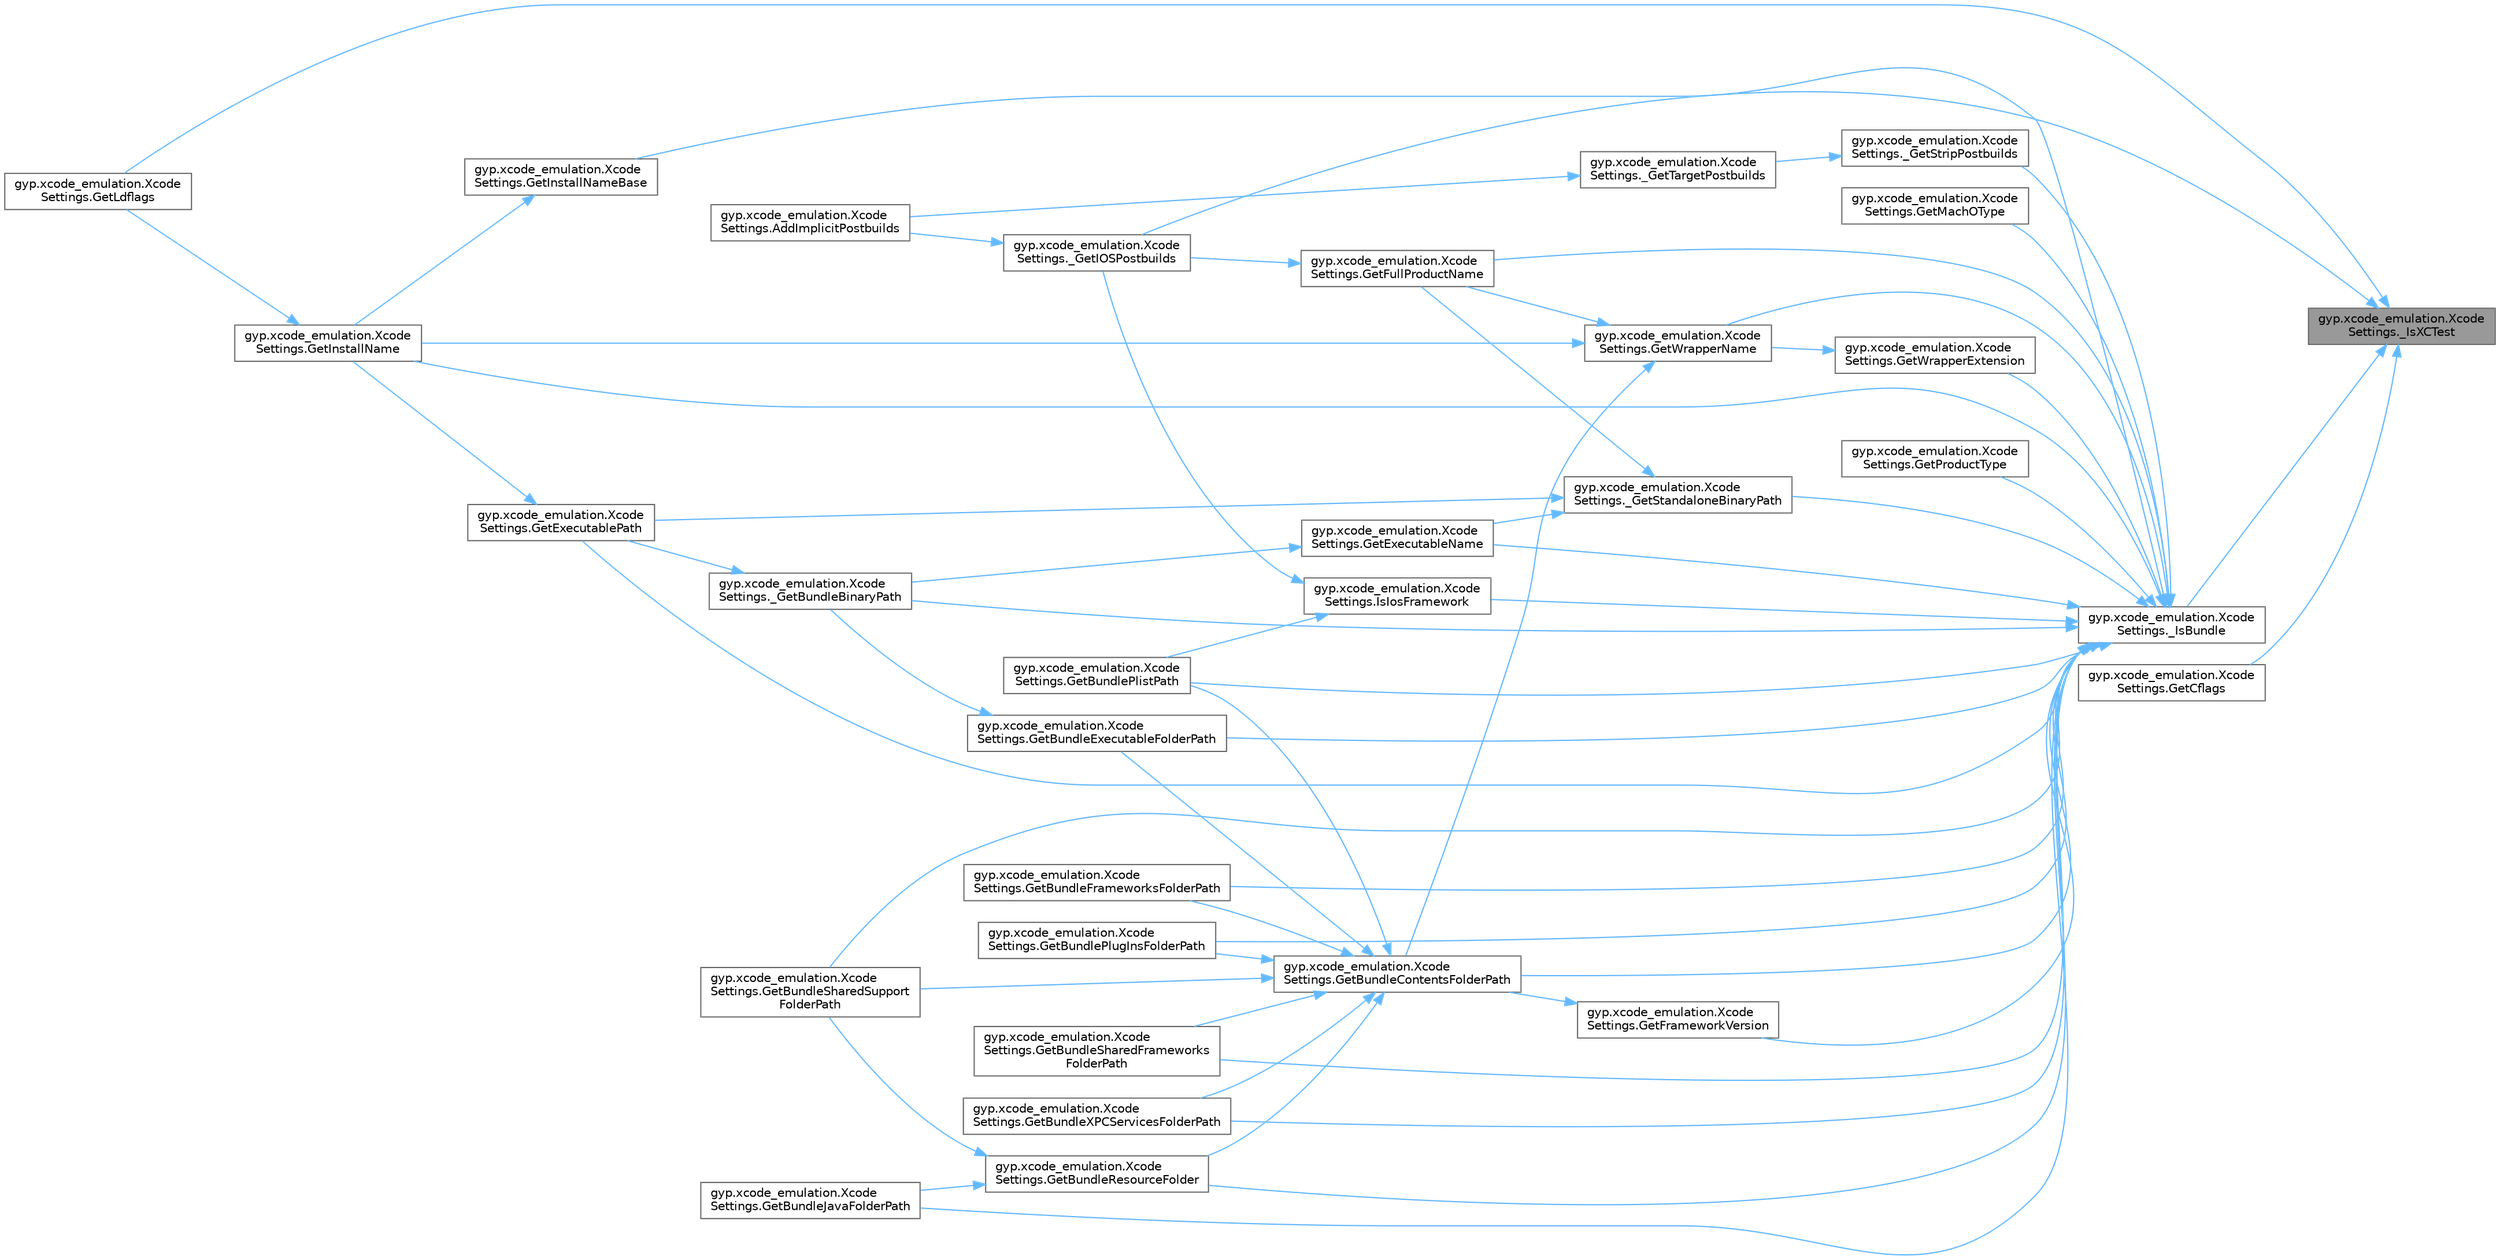 digraph "gyp.xcode_emulation.XcodeSettings._IsXCTest"
{
 // LATEX_PDF_SIZE
  bgcolor="transparent";
  edge [fontname=Helvetica,fontsize=10,labelfontname=Helvetica,labelfontsize=10];
  node [fontname=Helvetica,fontsize=10,shape=box,height=0.2,width=0.4];
  rankdir="RL";
  Node1 [id="Node000001",label="gyp.xcode_emulation.Xcode\lSettings._IsXCTest",height=0.2,width=0.4,color="gray40", fillcolor="grey60", style="filled", fontcolor="black",tooltip=" "];
  Node1 -> Node2 [id="edge1_Node000001_Node000002",dir="back",color="steelblue1",style="solid",tooltip=" "];
  Node2 [id="Node000002",label="gyp.xcode_emulation.Xcode\lSettings._GetIOSPostbuilds",height=0.2,width=0.4,color="grey40", fillcolor="white", style="filled",URL="$classgyp_1_1xcode__emulation_1_1_xcode_settings.html#a4ea4abe0aac0d48eb66682ddd9f6122d",tooltip=" "];
  Node2 -> Node3 [id="edge2_Node000002_Node000003",dir="back",color="steelblue1",style="solid",tooltip=" "];
  Node3 [id="Node000003",label="gyp.xcode_emulation.Xcode\lSettings.AddImplicitPostbuilds",height=0.2,width=0.4,color="grey40", fillcolor="white", style="filled",URL="$classgyp_1_1xcode__emulation_1_1_xcode_settings.html#a5eac786a969e48cc405655757e33f52a",tooltip=" "];
  Node1 -> Node4 [id="edge3_Node000001_Node000004",dir="back",color="steelblue1",style="solid",tooltip=" "];
  Node4 [id="Node000004",label="gyp.xcode_emulation.Xcode\lSettings._IsBundle",height=0.2,width=0.4,color="grey40", fillcolor="white", style="filled",URL="$classgyp_1_1xcode__emulation_1_1_xcode_settings.html#ace3d43d99d3685687b42255850e78259",tooltip=" "];
  Node4 -> Node5 [id="edge4_Node000004_Node000005",dir="back",color="steelblue1",style="solid",tooltip=" "];
  Node5 [id="Node000005",label="gyp.xcode_emulation.Xcode\lSettings._GetBundleBinaryPath",height=0.2,width=0.4,color="grey40", fillcolor="white", style="filled",URL="$classgyp_1_1xcode__emulation_1_1_xcode_settings.html#a57e29012060beb42f9d01d9ec78364a8",tooltip=" "];
  Node5 -> Node6 [id="edge5_Node000005_Node000006",dir="back",color="steelblue1",style="solid",tooltip=" "];
  Node6 [id="Node000006",label="gyp.xcode_emulation.Xcode\lSettings.GetExecutablePath",height=0.2,width=0.4,color="grey40", fillcolor="white", style="filled",URL="$classgyp_1_1xcode__emulation_1_1_xcode_settings.html#aea50ebe98b35634d5ef740e342cf4bfb",tooltip=" "];
  Node6 -> Node7 [id="edge6_Node000006_Node000007",dir="back",color="steelblue1",style="solid",tooltip=" "];
  Node7 [id="Node000007",label="gyp.xcode_emulation.Xcode\lSettings.GetInstallName",height=0.2,width=0.4,color="grey40", fillcolor="white", style="filled",URL="$classgyp_1_1xcode__emulation_1_1_xcode_settings.html#aeedc331afbe04737c26ddd2c48dbffdf",tooltip=" "];
  Node7 -> Node8 [id="edge7_Node000007_Node000008",dir="back",color="steelblue1",style="solid",tooltip=" "];
  Node8 [id="Node000008",label="gyp.xcode_emulation.Xcode\lSettings.GetLdflags",height=0.2,width=0.4,color="grey40", fillcolor="white", style="filled",URL="$classgyp_1_1xcode__emulation_1_1_xcode_settings.html#ae7fa6af002ba474b27d494baed3937c3",tooltip=" "];
  Node4 -> Node9 [id="edge8_Node000004_Node000009",dir="back",color="steelblue1",style="solid",tooltip=" "];
  Node9 [id="Node000009",label="gyp.xcode_emulation.Xcode\lSettings._GetStandaloneBinaryPath",height=0.2,width=0.4,color="grey40", fillcolor="white", style="filled",URL="$classgyp_1_1xcode__emulation_1_1_xcode_settings.html#a180a21766c7b2d9e68070996534a04e0",tooltip=" "];
  Node9 -> Node10 [id="edge9_Node000009_Node000010",dir="back",color="steelblue1",style="solid",tooltip=" "];
  Node10 [id="Node000010",label="gyp.xcode_emulation.Xcode\lSettings.GetExecutableName",height=0.2,width=0.4,color="grey40", fillcolor="white", style="filled",URL="$classgyp_1_1xcode__emulation_1_1_xcode_settings.html#aa0cb8a11f95260a02dd60ae5dae13fee",tooltip=" "];
  Node10 -> Node5 [id="edge10_Node000010_Node000005",dir="back",color="steelblue1",style="solid",tooltip=" "];
  Node9 -> Node6 [id="edge11_Node000009_Node000006",dir="back",color="steelblue1",style="solid",tooltip=" "];
  Node9 -> Node11 [id="edge12_Node000009_Node000011",dir="back",color="steelblue1",style="solid",tooltip=" "];
  Node11 [id="Node000011",label="gyp.xcode_emulation.Xcode\lSettings.GetFullProductName",height=0.2,width=0.4,color="grey40", fillcolor="white", style="filled",URL="$classgyp_1_1xcode__emulation_1_1_xcode_settings.html#acd680a74d574ba98a5cd4095ad1a0e7a",tooltip=" "];
  Node11 -> Node2 [id="edge13_Node000011_Node000002",dir="back",color="steelblue1",style="solid",tooltip=" "];
  Node4 -> Node12 [id="edge14_Node000004_Node000012",dir="back",color="steelblue1",style="solid",tooltip=" "];
  Node12 [id="Node000012",label="gyp.xcode_emulation.Xcode\lSettings._GetStripPostbuilds",height=0.2,width=0.4,color="grey40", fillcolor="white", style="filled",URL="$classgyp_1_1xcode__emulation_1_1_xcode_settings.html#ae0f6472f3ecd4eec0a0e02881f99abbe",tooltip=" "];
  Node12 -> Node13 [id="edge15_Node000012_Node000013",dir="back",color="steelblue1",style="solid",tooltip=" "];
  Node13 [id="Node000013",label="gyp.xcode_emulation.Xcode\lSettings._GetTargetPostbuilds",height=0.2,width=0.4,color="grey40", fillcolor="white", style="filled",URL="$classgyp_1_1xcode__emulation_1_1_xcode_settings.html#ae2adf149a78702f85041ffdb15862a8a",tooltip=" "];
  Node13 -> Node3 [id="edge16_Node000013_Node000003",dir="back",color="steelblue1",style="solid",tooltip=" "];
  Node4 -> Node14 [id="edge17_Node000004_Node000014",dir="back",color="steelblue1",style="solid",tooltip=" "];
  Node14 [id="Node000014",label="gyp.xcode_emulation.Xcode\lSettings.GetBundleContentsFolderPath",height=0.2,width=0.4,color="grey40", fillcolor="white", style="filled",URL="$classgyp_1_1xcode__emulation_1_1_xcode_settings.html#a03b1307dbbda2138f7e6921e96f4b3e1",tooltip=" "];
  Node14 -> Node15 [id="edge18_Node000014_Node000015",dir="back",color="steelblue1",style="solid",tooltip=" "];
  Node15 [id="Node000015",label="gyp.xcode_emulation.Xcode\lSettings.GetBundleExecutableFolderPath",height=0.2,width=0.4,color="grey40", fillcolor="white", style="filled",URL="$classgyp_1_1xcode__emulation_1_1_xcode_settings.html#a9223bbef1dd02e926b8f279d00bb22f4",tooltip=" "];
  Node15 -> Node5 [id="edge19_Node000015_Node000005",dir="back",color="steelblue1",style="solid",tooltip=" "];
  Node14 -> Node16 [id="edge20_Node000014_Node000016",dir="back",color="steelblue1",style="solid",tooltip=" "];
  Node16 [id="Node000016",label="gyp.xcode_emulation.Xcode\lSettings.GetBundleFrameworksFolderPath",height=0.2,width=0.4,color="grey40", fillcolor="white", style="filled",URL="$classgyp_1_1xcode__emulation_1_1_xcode_settings.html#a416fd8ba70bc148c39bda846ce4bd601",tooltip=" "];
  Node14 -> Node17 [id="edge21_Node000014_Node000017",dir="back",color="steelblue1",style="solid",tooltip=" "];
  Node17 [id="Node000017",label="gyp.xcode_emulation.Xcode\lSettings.GetBundlePlistPath",height=0.2,width=0.4,color="grey40", fillcolor="white", style="filled",URL="$classgyp_1_1xcode__emulation_1_1_xcode_settings.html#afe7bfe6d65bc02a990f5413afe8924af",tooltip=" "];
  Node14 -> Node18 [id="edge22_Node000014_Node000018",dir="back",color="steelblue1",style="solid",tooltip=" "];
  Node18 [id="Node000018",label="gyp.xcode_emulation.Xcode\lSettings.GetBundlePlugInsFolderPath",height=0.2,width=0.4,color="grey40", fillcolor="white", style="filled",URL="$classgyp_1_1xcode__emulation_1_1_xcode_settings.html#a1100d7fc9270b363ca9db86ef43f734e",tooltip=" "];
  Node14 -> Node19 [id="edge23_Node000014_Node000019",dir="back",color="steelblue1",style="solid",tooltip=" "];
  Node19 [id="Node000019",label="gyp.xcode_emulation.Xcode\lSettings.GetBundleResourceFolder",height=0.2,width=0.4,color="grey40", fillcolor="white", style="filled",URL="$classgyp_1_1xcode__emulation_1_1_xcode_settings.html#a1f9d8f6abf8f798e7ccf7f112f1907c8",tooltip=" "];
  Node19 -> Node20 [id="edge24_Node000019_Node000020",dir="back",color="steelblue1",style="solid",tooltip=" "];
  Node20 [id="Node000020",label="gyp.xcode_emulation.Xcode\lSettings.GetBundleJavaFolderPath",height=0.2,width=0.4,color="grey40", fillcolor="white", style="filled",URL="$classgyp_1_1xcode__emulation_1_1_xcode_settings.html#a52c2dddb8b0a5a5d74f45c4b764bbe84",tooltip=" "];
  Node19 -> Node21 [id="edge25_Node000019_Node000021",dir="back",color="steelblue1",style="solid",tooltip=" "];
  Node21 [id="Node000021",label="gyp.xcode_emulation.Xcode\lSettings.GetBundleSharedSupport\lFolderPath",height=0.2,width=0.4,color="grey40", fillcolor="white", style="filled",URL="$classgyp_1_1xcode__emulation_1_1_xcode_settings.html#a463aee45c87a0704714f83a7a8db8a33",tooltip=" "];
  Node14 -> Node22 [id="edge26_Node000014_Node000022",dir="back",color="steelblue1",style="solid",tooltip=" "];
  Node22 [id="Node000022",label="gyp.xcode_emulation.Xcode\lSettings.GetBundleSharedFrameworks\lFolderPath",height=0.2,width=0.4,color="grey40", fillcolor="white", style="filled",URL="$classgyp_1_1xcode__emulation_1_1_xcode_settings.html#aef01470b69e3549f41f24d102c3e86ca",tooltip=" "];
  Node14 -> Node21 [id="edge27_Node000014_Node000021",dir="back",color="steelblue1",style="solid",tooltip=" "];
  Node14 -> Node23 [id="edge28_Node000014_Node000023",dir="back",color="steelblue1",style="solid",tooltip=" "];
  Node23 [id="Node000023",label="gyp.xcode_emulation.Xcode\lSettings.GetBundleXPCServicesFolderPath",height=0.2,width=0.4,color="grey40", fillcolor="white", style="filled",URL="$classgyp_1_1xcode__emulation_1_1_xcode_settings.html#a94e921ae79e7df63d038250b94b15ec3",tooltip=" "];
  Node4 -> Node15 [id="edge29_Node000004_Node000015",dir="back",color="steelblue1",style="solid",tooltip=" "];
  Node4 -> Node16 [id="edge30_Node000004_Node000016",dir="back",color="steelblue1",style="solid",tooltip=" "];
  Node4 -> Node20 [id="edge31_Node000004_Node000020",dir="back",color="steelblue1",style="solid",tooltip=" "];
  Node4 -> Node17 [id="edge32_Node000004_Node000017",dir="back",color="steelblue1",style="solid",tooltip=" "];
  Node4 -> Node18 [id="edge33_Node000004_Node000018",dir="back",color="steelblue1",style="solid",tooltip=" "];
  Node4 -> Node19 [id="edge34_Node000004_Node000019",dir="back",color="steelblue1",style="solid",tooltip=" "];
  Node4 -> Node22 [id="edge35_Node000004_Node000022",dir="back",color="steelblue1",style="solid",tooltip=" "];
  Node4 -> Node21 [id="edge36_Node000004_Node000021",dir="back",color="steelblue1",style="solid",tooltip=" "];
  Node4 -> Node23 [id="edge37_Node000004_Node000023",dir="back",color="steelblue1",style="solid",tooltip=" "];
  Node4 -> Node10 [id="edge38_Node000004_Node000010",dir="back",color="steelblue1",style="solid",tooltip=" "];
  Node4 -> Node6 [id="edge39_Node000004_Node000006",dir="back",color="steelblue1",style="solid",tooltip=" "];
  Node4 -> Node24 [id="edge40_Node000004_Node000024",dir="back",color="steelblue1",style="solid",tooltip=" "];
  Node24 [id="Node000024",label="gyp.xcode_emulation.Xcode\lSettings.GetFrameworkVersion",height=0.2,width=0.4,color="grey40", fillcolor="white", style="filled",URL="$classgyp_1_1xcode__emulation_1_1_xcode_settings.html#a2d2abc1af703cfc9c51a6e9870006a6a",tooltip=" "];
  Node24 -> Node14 [id="edge41_Node000024_Node000014",dir="back",color="steelblue1",style="solid",tooltip=" "];
  Node4 -> Node11 [id="edge42_Node000004_Node000011",dir="back",color="steelblue1",style="solid",tooltip=" "];
  Node4 -> Node7 [id="edge43_Node000004_Node000007",dir="back",color="steelblue1",style="solid",tooltip=" "];
  Node4 -> Node25 [id="edge44_Node000004_Node000025",dir="back",color="steelblue1",style="solid",tooltip=" "];
  Node25 [id="Node000025",label="gyp.xcode_emulation.Xcode\lSettings.GetInstallNameBase",height=0.2,width=0.4,color="grey40", fillcolor="white", style="filled",URL="$classgyp_1_1xcode__emulation_1_1_xcode_settings.html#ac331cbb0ce54470761b4c2e625baeb58",tooltip=" "];
  Node25 -> Node7 [id="edge45_Node000025_Node000007",dir="back",color="steelblue1",style="solid",tooltip=" "];
  Node4 -> Node26 [id="edge46_Node000004_Node000026",dir="back",color="steelblue1",style="solid",tooltip=" "];
  Node26 [id="Node000026",label="gyp.xcode_emulation.Xcode\lSettings.GetMachOType",height=0.2,width=0.4,color="grey40", fillcolor="white", style="filled",URL="$classgyp_1_1xcode__emulation_1_1_xcode_settings.html#a4121882f2edbf705ca3a2e28f32688c1",tooltip=" "];
  Node4 -> Node27 [id="edge47_Node000004_Node000027",dir="back",color="steelblue1",style="solid",tooltip=" "];
  Node27 [id="Node000027",label="gyp.xcode_emulation.Xcode\lSettings.GetProductType",height=0.2,width=0.4,color="grey40", fillcolor="white", style="filled",URL="$classgyp_1_1xcode__emulation_1_1_xcode_settings.html#a7879480cdab1edafdfa3259775ae199d",tooltip=" "];
  Node4 -> Node28 [id="edge48_Node000004_Node000028",dir="back",color="steelblue1",style="solid",tooltip=" "];
  Node28 [id="Node000028",label="gyp.xcode_emulation.Xcode\lSettings.GetWrapperExtension",height=0.2,width=0.4,color="grey40", fillcolor="white", style="filled",URL="$classgyp_1_1xcode__emulation_1_1_xcode_settings.html#a24c8c9d06ce73350efbc8c28fcec269e",tooltip=" "];
  Node28 -> Node29 [id="edge49_Node000028_Node000029",dir="back",color="steelblue1",style="solid",tooltip=" "];
  Node29 [id="Node000029",label="gyp.xcode_emulation.Xcode\lSettings.GetWrapperName",height=0.2,width=0.4,color="grey40", fillcolor="white", style="filled",URL="$classgyp_1_1xcode__emulation_1_1_xcode_settings.html#aca6c7f89267c0c3cd3ec6096a6f601ab",tooltip=" "];
  Node29 -> Node14 [id="edge50_Node000029_Node000014",dir="back",color="steelblue1",style="solid",tooltip=" "];
  Node29 -> Node11 [id="edge51_Node000029_Node000011",dir="back",color="steelblue1",style="solid",tooltip=" "];
  Node29 -> Node7 [id="edge52_Node000029_Node000007",dir="back",color="steelblue1",style="solid",tooltip=" "];
  Node4 -> Node29 [id="edge53_Node000004_Node000029",dir="back",color="steelblue1",style="solid",tooltip=" "];
  Node4 -> Node30 [id="edge54_Node000004_Node000030",dir="back",color="steelblue1",style="solid",tooltip=" "];
  Node30 [id="Node000030",label="gyp.xcode_emulation.Xcode\lSettings.IsIosFramework",height=0.2,width=0.4,color="grey40", fillcolor="white", style="filled",URL="$classgyp_1_1xcode__emulation_1_1_xcode_settings.html#a6db9e82ca991a7cc09c04c5ac5d9ab17",tooltip=" "];
  Node30 -> Node2 [id="edge55_Node000030_Node000002",dir="back",color="steelblue1",style="solid",tooltip=" "];
  Node30 -> Node17 [id="edge56_Node000030_Node000017",dir="back",color="steelblue1",style="solid",tooltip=" "];
  Node1 -> Node31 [id="edge57_Node000001_Node000031",dir="back",color="steelblue1",style="solid",tooltip=" "];
  Node31 [id="Node000031",label="gyp.xcode_emulation.Xcode\lSettings.GetCflags",height=0.2,width=0.4,color="grey40", fillcolor="white", style="filled",URL="$classgyp_1_1xcode__emulation_1_1_xcode_settings.html#aa5b53a651bb1dca5bd1b2c6396a917b9",tooltip=" "];
  Node1 -> Node8 [id="edge58_Node000001_Node000008",dir="back",color="steelblue1",style="solid",tooltip=" "];
}
